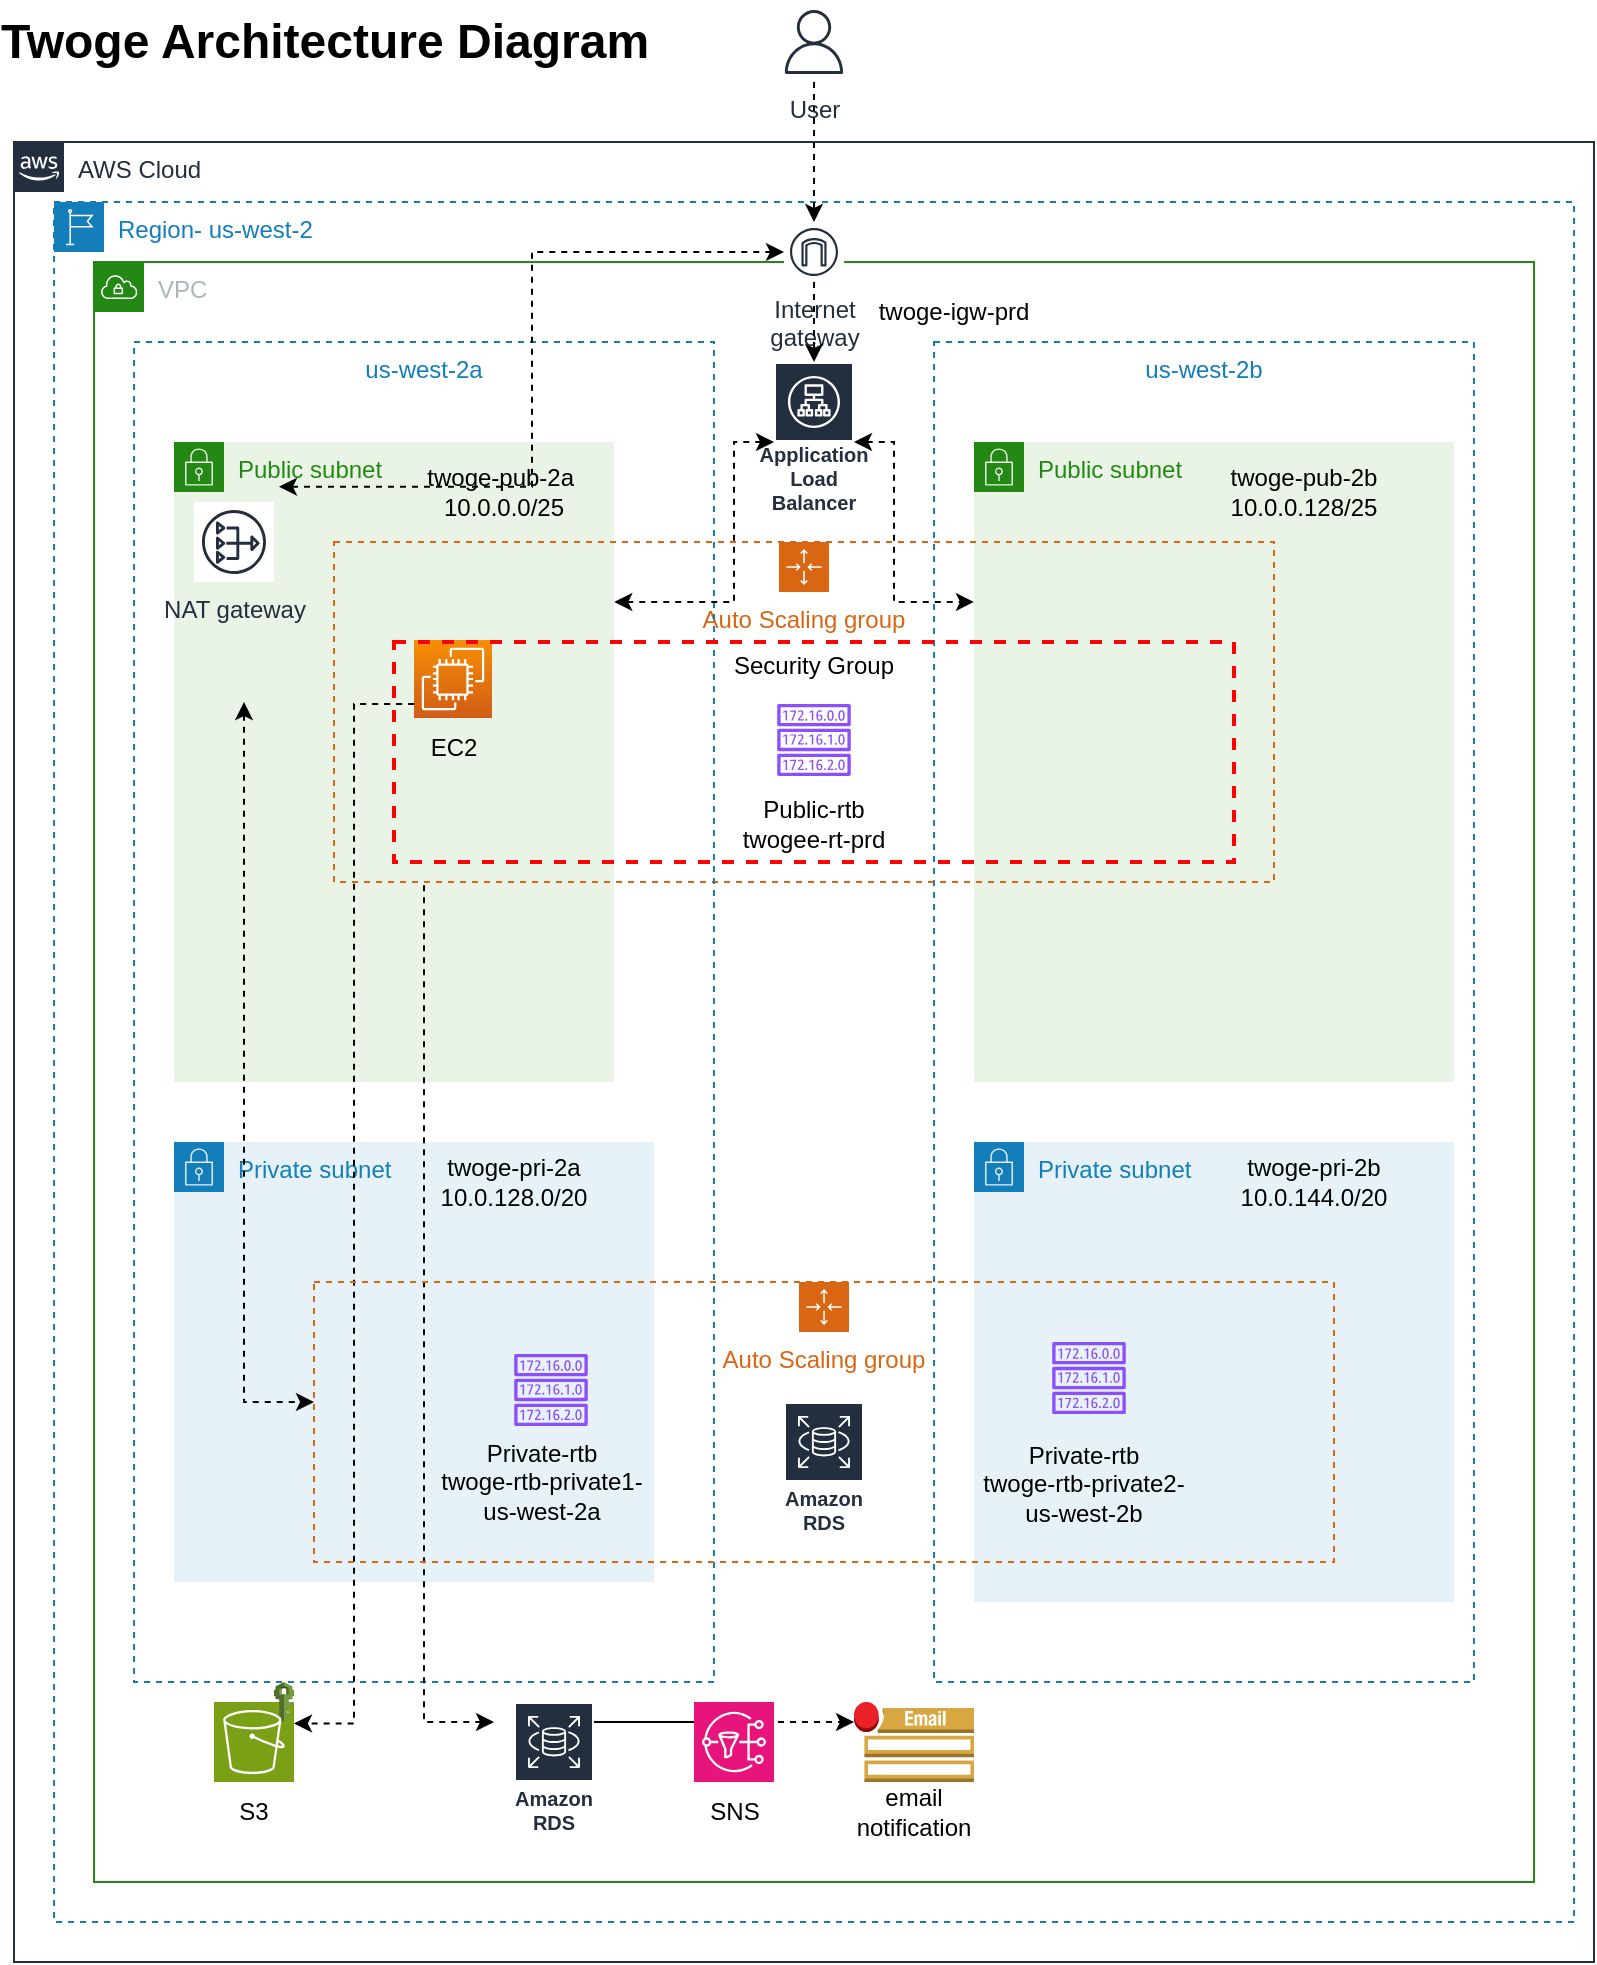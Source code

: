 <mxfile version="22.0.3" type="device">
  <diagram name="Page-1" id="0wF6SM-5mAmLrBUrkueN">
    <mxGraphModel dx="1449" dy="863" grid="1" gridSize="10" guides="1" tooltips="1" connect="1" arrows="1" fold="1" page="1" pageScale="1" pageWidth="850" pageHeight="1100" math="0" shadow="0">
      <root>
        <mxCell id="0" />
        <mxCell id="1" parent="0" />
        <mxCell id="ZuL3mtjbp20FzGaYmmtF-4" value="VPC" style="points=[[0,0],[0.25,0],[0.5,0],[0.75,0],[1,0],[1,0.25],[1,0.5],[1,0.75],[1,1],[0.75,1],[0.5,1],[0.25,1],[0,1],[0,0.75],[0,0.5],[0,0.25]];outlineConnect=0;gradientColor=none;html=1;whiteSpace=wrap;fontSize=12;fontStyle=0;container=1;pointerEvents=0;collapsible=0;recursiveResize=0;shape=mxgraph.aws4.group;grIcon=mxgraph.aws4.group_vpc;strokeColor=#248814;fillColor=none;verticalAlign=top;align=left;spacingLeft=30;fontColor=#AAB7B8;dashed=0;shadow=0;" parent="1" vertex="1">
          <mxGeometry x="60" y="130" width="720" height="810" as="geometry" />
        </mxCell>
        <mxCell id="ZuL3mtjbp20FzGaYmmtF-5" value="us-west-2b" style="fillColor=none;strokeColor=#147EBA;dashed=1;verticalAlign=top;fontStyle=0;fontColor=#147EBA;movable=1;resizable=1;rotatable=1;deletable=1;editable=1;locked=0;connectable=1;" parent="ZuL3mtjbp20FzGaYmmtF-4" vertex="1">
          <mxGeometry x="420" y="40" width="270" height="670" as="geometry" />
        </mxCell>
        <mxCell id="ZuL3mtjbp20FzGaYmmtF-6" value="Public subnet" style="points=[[0,0],[0.25,0],[0.5,0],[0.75,0],[1,0],[1,0.25],[1,0.5],[1,0.75],[1,1],[0.75,1],[0.5,1],[0.25,1],[0,1],[0,0.75],[0,0.5],[0,0.25]];outlineConnect=0;gradientColor=none;html=1;whiteSpace=wrap;fontSize=12;fontStyle=0;container=1;pointerEvents=0;collapsible=0;recursiveResize=0;shape=mxgraph.aws4.group;grIcon=mxgraph.aws4.group_security_group;grStroke=0;strokeColor=#248814;fillColor=#E9F3E6;verticalAlign=top;align=left;spacingLeft=30;fontColor=#248814;dashed=0;" parent="ZuL3mtjbp20FzGaYmmtF-4" vertex="1">
          <mxGeometry x="40" y="90" width="220" height="320" as="geometry" />
        </mxCell>
        <mxCell id="rvo1CKYeoGBimHhZnRRy-10" value="" style="sketch=0;points=[[0,0,0],[0.25,0,0],[0.5,0,0],[0.75,0,0],[1,0,0],[0,1,0],[0.25,1,0],[0.5,1,0],[0.75,1,0],[1,1,0],[0,0.25,0],[0,0.5,0],[0,0.75,0],[1,0.25,0],[1,0.5,0],[1,0.75,0]];outlineConnect=0;fontColor=#232F3E;gradientColor=#F78E04;gradientDirection=north;fillColor=#D05C17;strokeColor=#ffffff;dashed=0;verticalLabelPosition=bottom;verticalAlign=top;align=center;html=1;fontSize=12;fontStyle=0;aspect=fixed;shape=mxgraph.aws4.resourceIcon;resIcon=mxgraph.aws4.ec2;" parent="ZuL3mtjbp20FzGaYmmtF-6" vertex="1">
          <mxGeometry x="120" y="99" width="39" height="39" as="geometry" />
        </mxCell>
        <mxCell id="rvo1CKYeoGBimHhZnRRy-11" value="EC2" style="text;html=1;strokeColor=none;fillColor=none;align=center;verticalAlign=middle;whiteSpace=wrap;rounded=0;" parent="ZuL3mtjbp20FzGaYmmtF-6" vertex="1">
          <mxGeometry x="110" y="138" width="60" height="30" as="geometry" />
        </mxCell>
        <mxCell id="rvo1CKYeoGBimHhZnRRy-7" value="NAT gateway" style="sketch=0;outlineConnect=0;fontColor=#232F3E;gradientColor=none;strokeColor=#232F3E;fillColor=#ffffff;dashed=0;verticalLabelPosition=bottom;verticalAlign=top;align=center;html=1;fontSize=12;fontStyle=0;aspect=fixed;shape=mxgraph.aws4.resourceIcon;resIcon=mxgraph.aws4.nat_gateway;" parent="ZuL3mtjbp20FzGaYmmtF-4" vertex="1">
          <mxGeometry x="50" y="120" width="40" height="40" as="geometry" />
        </mxCell>
        <mxCell id="rvo1CKYeoGBimHhZnRRy-16" value="Private subnet" style="points=[[0,0],[0.25,0],[0.5,0],[0.75,0],[1,0],[1,0.25],[1,0.5],[1,0.75],[1,1],[0.75,1],[0.5,1],[0.25,1],[0,1],[0,0.75],[0,0.5],[0,0.25]];outlineConnect=0;gradientColor=none;html=1;whiteSpace=wrap;fontSize=12;fontStyle=0;container=1;pointerEvents=0;collapsible=0;recursiveResize=0;shape=mxgraph.aws4.group;grIcon=mxgraph.aws4.group_security_group;grStroke=0;strokeColor=#147EBA;fillColor=#E6F2F8;verticalAlign=top;align=left;spacingLeft=30;fontColor=#147EBA;dashed=0;" parent="ZuL3mtjbp20FzGaYmmtF-4" vertex="1">
          <mxGeometry x="40" y="440" width="240" height="220" as="geometry" />
        </mxCell>
        <mxCell id="rvo1CKYeoGBimHhZnRRy-51" value="" style="sketch=0;outlineConnect=0;fontColor=#232F3E;gradientColor=none;fillColor=#8C4FFF;strokeColor=none;dashed=0;verticalLabelPosition=bottom;verticalAlign=top;align=center;html=1;fontSize=12;fontStyle=0;aspect=fixed;pointerEvents=1;shape=mxgraph.aws4.route_table;" parent="rvo1CKYeoGBimHhZnRRy-16" vertex="1">
          <mxGeometry x="170" y="105.95" width="37" height="36.05" as="geometry" />
        </mxCell>
        <mxCell id="rvo1CKYeoGBimHhZnRRy-19" value="Public subnet" style="points=[[0,0],[0.25,0],[0.5,0],[0.75,0],[1,0],[1,0.25],[1,0.5],[1,0.75],[1,1],[0.75,1],[0.5,1],[0.25,1],[0,1],[0,0.75],[0,0.5],[0,0.25]];outlineConnect=0;gradientColor=none;html=1;whiteSpace=wrap;fontSize=12;fontStyle=0;container=1;pointerEvents=0;collapsible=0;recursiveResize=0;shape=mxgraph.aws4.group;grIcon=mxgraph.aws4.group_security_group;grStroke=0;strokeColor=#248814;fillColor=#E9F3E6;verticalAlign=top;align=left;spacingLeft=30;fontColor=#248814;dashed=0;" parent="ZuL3mtjbp20FzGaYmmtF-4" vertex="1">
          <mxGeometry x="440" y="90" width="240" height="320" as="geometry" />
        </mxCell>
        <mxCell id="rvo1CKYeoGBimHhZnRRy-22" value="Auto Scaling group" style="points=[[0,0],[0.25,0],[0.5,0],[0.75,0],[1,0],[1,0.25],[1,0.5],[1,0.75],[1,1],[0.75,1],[0.5,1],[0.25,1],[0,1],[0,0.75],[0,0.5],[0,0.25]];outlineConnect=0;gradientColor=none;html=1;whiteSpace=wrap;fontSize=12;fontStyle=0;container=1;pointerEvents=0;collapsible=0;recursiveResize=0;shape=mxgraph.aws4.groupCenter;grIcon=mxgraph.aws4.group_auto_scaling_group;grStroke=1;strokeColor=#D86613;fillColor=none;verticalAlign=top;align=center;fontColor=#D86613;dashed=1;spacingTop=25;" parent="rvo1CKYeoGBimHhZnRRy-19" vertex="1">
          <mxGeometry x="-320" y="50" width="470" height="170" as="geometry" />
        </mxCell>
        <mxCell id="rvo1CKYeoGBimHhZnRRy-26" value="Private subnet" style="points=[[0,0],[0.25,0],[0.5,0],[0.75,0],[1,0],[1,0.25],[1,0.5],[1,0.75],[1,1],[0.75,1],[0.5,1],[0.25,1],[0,1],[0,0.75],[0,0.5],[0,0.25]];outlineConnect=0;gradientColor=none;html=1;whiteSpace=wrap;fontSize=12;fontStyle=0;container=1;pointerEvents=0;collapsible=0;recursiveResize=0;shape=mxgraph.aws4.group;grIcon=mxgraph.aws4.group_security_group;grStroke=0;strokeColor=#147EBA;fillColor=#E6F2F8;verticalAlign=top;align=left;spacingLeft=30;fontColor=#147EBA;dashed=0;" parent="ZuL3mtjbp20FzGaYmmtF-4" vertex="1">
          <mxGeometry x="440" y="440" width="240" height="230" as="geometry" />
        </mxCell>
        <mxCell id="ZuL3mtjbp20FzGaYmmtF-3" value="Region- us-west-2" style="points=[[0,0],[0.25,0],[0.5,0],[0.75,0],[1,0],[1,0.25],[1,0.5],[1,0.75],[1,1],[0.75,1],[0.5,1],[0.25,1],[0,1],[0,0.75],[0,0.5],[0,0.25]];outlineConnect=0;gradientColor=none;html=1;whiteSpace=wrap;fontSize=12;fontStyle=0;container=1;pointerEvents=0;collapsible=0;recursiveResize=0;shape=mxgraph.aws4.group;grIcon=mxgraph.aws4.group_region;strokeColor=#147EBA;fillColor=none;verticalAlign=top;align=left;spacingLeft=30;fontColor=#147EBA;dashed=1;" parent="1" vertex="1">
          <mxGeometry x="40" y="100" width="760" height="860" as="geometry" />
        </mxCell>
        <mxCell id="rvo1CKYeoGBimHhZnRRy-17" value="us-west-2a" style="fillColor=none;strokeColor=#147EBA;dashed=1;verticalAlign=top;fontStyle=0;fontColor=#147EBA;shadow=0;movable=1;resizable=1;rotatable=1;deletable=1;editable=1;locked=0;connectable=1;" parent="ZuL3mtjbp20FzGaYmmtF-3" vertex="1">
          <mxGeometry x="40" y="70" width="290" height="670" as="geometry" />
        </mxCell>
        <mxCell id="ZuL3mtjbp20FzGaYmmtF-8" value="Internet&#xa;gateway" style="sketch=0;outlineConnect=0;fontColor=#232F3E;gradientColor=none;strokeColor=#232F3E;fillColor=#ffffff;dashed=0;verticalLabelPosition=bottom;verticalAlign=top;align=center;html=1;fontSize=12;fontStyle=0;aspect=fixed;shape=mxgraph.aws4.resourceIcon;resIcon=mxgraph.aws4.internet_gateway;" parent="ZuL3mtjbp20FzGaYmmtF-3" vertex="1">
          <mxGeometry x="365" y="10" width="30" height="30" as="geometry" />
        </mxCell>
        <mxCell id="rvo1CKYeoGBimHhZnRRy-48" value="twoge-pri-2a&lt;br&gt;10.0.128.0/20" style="text;html=1;strokeColor=none;fillColor=none;align=center;verticalAlign=middle;whiteSpace=wrap;rounded=0;" parent="ZuL3mtjbp20FzGaYmmtF-3" vertex="1">
          <mxGeometry x="170" y="470" width="120" height="40" as="geometry" />
        </mxCell>
        <mxCell id="rvo1CKYeoGBimHhZnRRy-50" value="twoge-pri-2b&lt;br&gt;10.0.144.0/20" style="text;html=1;strokeColor=none;fillColor=none;align=center;verticalAlign=middle;whiteSpace=wrap;rounded=0;" parent="ZuL3mtjbp20FzGaYmmtF-3" vertex="1">
          <mxGeometry x="570" y="475" width="120" height="30" as="geometry" />
        </mxCell>
        <mxCell id="rvo1CKYeoGBimHhZnRRy-56" value="twoge-igw-prd" style="text;html=1;strokeColor=none;fillColor=none;align=center;verticalAlign=middle;whiteSpace=wrap;rounded=0;" parent="ZuL3mtjbp20FzGaYmmtF-3" vertex="1">
          <mxGeometry x="410" y="40" width="80" height="30" as="geometry" />
        </mxCell>
        <mxCell id="rvo1CKYeoGBimHhZnRRy-23" value="" style="sketch=0;outlineConnect=0;fontColor=#232F3E;gradientColor=none;fillColor=#8C4FFF;strokeColor=none;dashed=0;verticalLabelPosition=bottom;verticalAlign=top;align=center;html=1;fontSize=12;fontStyle=0;aspect=fixed;pointerEvents=1;shape=mxgraph.aws4.route_table;" parent="ZuL3mtjbp20FzGaYmmtF-3" vertex="1">
          <mxGeometry x="361.5" y="250.95" width="37" height="36.05" as="geometry" />
        </mxCell>
        <mxCell id="rvo1CKYeoGBimHhZnRRy-24" value="Public-rtb&lt;br&gt;twogee-rt-prd" style="text;html=1;strokeColor=none;fillColor=none;align=center;verticalAlign=middle;whiteSpace=wrap;rounded=0;" parent="ZuL3mtjbp20FzGaYmmtF-3" vertex="1">
          <mxGeometry x="330" y="296" width="100" height="30" as="geometry" />
        </mxCell>
        <mxCell id="rvo1CKYeoGBimHhZnRRy-47" value="twoge-pub-2b&lt;br&gt;10.0.0.128/25" style="text;html=1;strokeColor=none;fillColor=none;align=center;verticalAlign=middle;whiteSpace=wrap;rounded=0;" parent="ZuL3mtjbp20FzGaYmmtF-3" vertex="1">
          <mxGeometry x="570" y="140" width="110" height="10" as="geometry" />
        </mxCell>
        <mxCell id="rvo1CKYeoGBimHhZnRRy-63" value="" style="sketch=0;points=[[0,0,0],[0.25,0,0],[0.5,0,0],[0.75,0,0],[1,0,0],[0,1,0],[0.25,1,0],[0.5,1,0],[0.75,1,0],[1,1,0],[0,0.25,0],[0,0.5,0],[0,0.75,0],[1,0.25,0],[1,0.5,0],[1,0.75,0]];outlineConnect=0;fontColor=#232F3E;fillColor=#7AA116;strokeColor=#ffffff;dashed=0;verticalLabelPosition=bottom;verticalAlign=top;align=center;html=1;fontSize=12;fontStyle=0;aspect=fixed;shape=mxgraph.aws4.resourceIcon;resIcon=mxgraph.aws4.s3;" parent="ZuL3mtjbp20FzGaYmmtF-3" vertex="1">
          <mxGeometry x="80" y="750" width="40" height="40" as="geometry" />
        </mxCell>
        <mxCell id="rvo1CKYeoGBimHhZnRRy-64" value="" style="outlineConnect=0;dashed=0;verticalLabelPosition=bottom;verticalAlign=top;align=center;html=1;shape=mxgraph.aws3.iam;fillColor=#759C3E;gradientColor=none;" parent="ZuL3mtjbp20FzGaYmmtF-3" vertex="1">
          <mxGeometry x="110" y="740" width="10" height="20" as="geometry" />
        </mxCell>
        <mxCell id="rvo1CKYeoGBimHhZnRRy-65" style="edgeStyle=elbowEdgeStyle;rounded=0;orthogonalLoop=1;jettySize=auto;html=1;exitX=0.483;exitY=0.266;exitDx=0;exitDy=0;exitPerimeter=0;dashed=1;" parent="ZuL3mtjbp20FzGaYmmtF-3" edge="1">
          <mxGeometry relative="1" as="geometry">
            <mxPoint x="180.07" y="250.95" as="sourcePoint" />
            <mxPoint x="120" y="760.71" as="targetPoint" />
          </mxGeometry>
        </mxCell>
        <mxCell id="rvo1CKYeoGBimHhZnRRy-39" style="rounded=0;orthogonalLoop=1;jettySize=auto;html=1;entryX=0.25;entryY=0.108;entryDx=0;entryDy=0;entryPerimeter=0;edgeStyle=elbowEdgeStyle;startArrow=classic;startFill=1;dashed=1;" parent="ZuL3mtjbp20FzGaYmmtF-3" source="ZuL3mtjbp20FzGaYmmtF-8" target="rvo1CKYeoGBimHhZnRRy-17" edge="1">
          <mxGeometry relative="1" as="geometry" />
        </mxCell>
        <mxCell id="rvo1CKYeoGBimHhZnRRy-49" style="edgeStyle=elbowEdgeStyle;rounded=0;orthogonalLoop=1;jettySize=auto;html=1;exitX=1;exitY=0.75;exitDx=0;exitDy=0;" parent="ZuL3mtjbp20FzGaYmmtF-3" source="rvo1CKYeoGBimHhZnRRy-17" target="rvo1CKYeoGBimHhZnRRy-17" edge="1">
          <mxGeometry relative="1" as="geometry" />
        </mxCell>
        <mxCell id="rvo1CKYeoGBimHhZnRRy-66" value="S3" style="text;html=1;strokeColor=none;fillColor=none;align=center;verticalAlign=middle;whiteSpace=wrap;rounded=0;" parent="ZuL3mtjbp20FzGaYmmtF-3" vertex="1">
          <mxGeometry x="70" y="790" width="60" height="30" as="geometry" />
        </mxCell>
        <mxCell id="ZuL3mtjbp20FzGaYmmtF-1" value="AWS Cloud" style="points=[[0,0],[0.25,0],[0.5,0],[0.75,0],[1,0],[1,0.25],[1,0.5],[1,0.75],[1,1],[0.75,1],[0.5,1],[0.25,1],[0,1],[0,0.75],[0,0.5],[0,0.25]];outlineConnect=0;gradientColor=none;html=1;whiteSpace=wrap;fontSize=12;fontStyle=0;container=1;pointerEvents=0;collapsible=0;recursiveResize=0;shape=mxgraph.aws4.group;grIcon=mxgraph.aws4.group_aws_cloud_alt;strokeColor=#232F3E;fillColor=none;verticalAlign=top;align=left;spacingLeft=30;fontColor=#232F3E;dashed=0;" parent="1" vertex="1">
          <mxGeometry x="20" y="70" width="790" height="910" as="geometry" />
        </mxCell>
        <mxCell id="rvo1CKYeoGBimHhZnRRy-71" style="edgeStyle=elbowEdgeStyle;rounded=0;orthogonalLoop=1;jettySize=auto;html=1;endArrow=none;endFill=0;startArrow=classic;startFill=1;dashed=1;" parent="ZuL3mtjbp20FzGaYmmtF-1" edge="1">
          <mxGeometry relative="1" as="geometry">
            <mxPoint x="205" y="370" as="targetPoint" />
            <mxPoint x="240" y="790" as="sourcePoint" />
            <Array as="points">
              <mxPoint x="205" y="580" />
            </Array>
          </mxGeometry>
        </mxCell>
        <mxCell id="rvo1CKYeoGBimHhZnRRy-77" style="edgeStyle=elbowEdgeStyle;rounded=0;orthogonalLoop=1;jettySize=auto;html=1;dashed=1;" parent="ZuL3mtjbp20FzGaYmmtF-1" source="rvo1CKYeoGBimHhZnRRy-70" target="rvo1CKYeoGBimHhZnRRy-75" edge="1">
          <mxGeometry relative="1" as="geometry">
            <Array as="points">
              <mxPoint x="280" y="790" />
            </Array>
          </mxGeometry>
        </mxCell>
        <mxCell id="rvo1CKYeoGBimHhZnRRy-70" value="" style="sketch=0;points=[[0,0,0],[0.25,0,0],[0.5,0,0],[0.75,0,0],[1,0,0],[0,1,0],[0.25,1,0],[0.5,1,0],[0.75,1,0],[1,1,0],[0,0.25,0],[0,0.5,0],[0,0.75,0],[1,0.25,0],[1,0.5,0],[1,0.75,0]];outlineConnect=0;fontColor=#232F3E;fillColor=#E7157B;strokeColor=#ffffff;dashed=0;verticalLabelPosition=bottom;verticalAlign=top;align=center;html=1;fontSize=12;fontStyle=0;aspect=fixed;shape=mxgraph.aws4.resourceIcon;resIcon=mxgraph.aws4.sns;" parent="ZuL3mtjbp20FzGaYmmtF-1" vertex="1">
          <mxGeometry x="340" y="780" width="40" height="40" as="geometry" />
        </mxCell>
        <mxCell id="rvo1CKYeoGBimHhZnRRy-74" value="SNS" style="text;html=1;strokeColor=none;fillColor=none;align=center;verticalAlign=middle;whiteSpace=wrap;rounded=0;" parent="ZuL3mtjbp20FzGaYmmtF-1" vertex="1">
          <mxGeometry x="325.5" y="820" width="69" height="30" as="geometry" />
        </mxCell>
        <mxCell id="rvo1CKYeoGBimHhZnRRy-75" value="" style="outlineConnect=0;dashed=0;verticalLabelPosition=bottom;verticalAlign=top;align=center;html=1;shape=mxgraph.aws3.email_notification;fillColor=#D9A741;gradientColor=none;" parent="ZuL3mtjbp20FzGaYmmtF-1" vertex="1">
          <mxGeometry x="420" y="780" width="60" height="40" as="geometry" />
        </mxCell>
        <mxCell id="rvo1CKYeoGBimHhZnRRy-79" value="email notification" style="text;html=1;strokeColor=none;fillColor=none;align=center;verticalAlign=middle;whiteSpace=wrap;rounded=0;" parent="ZuL3mtjbp20FzGaYmmtF-1" vertex="1">
          <mxGeometry x="420" y="820" width="60" height="30" as="geometry" />
        </mxCell>
        <mxCell id="rvo1CKYeoGBimHhZnRRy-14" value="Application Load Balancer" style="sketch=0;outlineConnect=0;fontColor=#232F3E;gradientColor=none;strokeColor=#ffffff;fillColor=#232F3E;dashed=0;verticalLabelPosition=middle;verticalAlign=bottom;align=center;html=1;whiteSpace=wrap;fontSize=10;fontStyle=1;spacing=3;shape=mxgraph.aws4.productIcon;prIcon=mxgraph.aws4.application_load_balancer;" parent="ZuL3mtjbp20FzGaYmmtF-1" vertex="1">
          <mxGeometry x="380" y="110" width="40" height="80" as="geometry" />
        </mxCell>
        <mxCell id="NgMYCfGgjuhGA9gmChqL-8" value="Amazon RDS" style="sketch=0;outlineConnect=0;fontColor=#232F3E;gradientColor=none;strokeColor=#ffffff;fillColor=#232F3E;dashed=0;verticalLabelPosition=middle;verticalAlign=bottom;align=center;html=1;whiteSpace=wrap;fontSize=10;fontStyle=1;spacing=3;shape=mxgraph.aws4.productIcon;prIcon=mxgraph.aws4.rds;" vertex="1" parent="ZuL3mtjbp20FzGaYmmtF-1">
          <mxGeometry x="250" y="780" width="40" height="70" as="geometry" />
        </mxCell>
        <mxCell id="ZuL3mtjbp20FzGaYmmtF-2" value="Twoge Architecture Diagram" style="text;strokeColor=none;fillColor=none;html=1;fontSize=24;fontStyle=1;verticalAlign=middle;align=center;" parent="1" vertex="1">
          <mxGeometry x="140" width="70" height="40" as="geometry" />
        </mxCell>
        <mxCell id="rvo1CKYeoGBimHhZnRRy-37" style="edgeStyle=orthogonalEdgeStyle;rounded=0;orthogonalLoop=1;jettySize=auto;html=1;dashed=1;" parent="1" source="rvo1CKYeoGBimHhZnRRy-1" target="ZuL3mtjbp20FzGaYmmtF-8" edge="1">
          <mxGeometry relative="1" as="geometry" />
        </mxCell>
        <mxCell id="rvo1CKYeoGBimHhZnRRy-1" value="User" style="sketch=0;outlineConnect=0;fontColor=#232F3E;gradientColor=none;strokeColor=#232F3E;fillColor=#ffffff;dashed=0;verticalLabelPosition=bottom;verticalAlign=top;align=center;html=1;fontSize=12;fontStyle=0;aspect=fixed;shape=mxgraph.aws4.resourceIcon;resIcon=mxgraph.aws4.user;" parent="1" vertex="1">
          <mxGeometry x="400" width="40" height="40" as="geometry" />
        </mxCell>
        <mxCell id="rvo1CKYeoGBimHhZnRRy-27" value="Auto Scaling group" style="points=[[0,0],[0.25,0],[0.5,0],[0.75,0],[1,0],[1,0.25],[1,0.5],[1,0.75],[1,1],[0.75,1],[0.5,1],[0.25,1],[0,1],[0,0.75],[0,0.5],[0,0.25]];outlineConnect=0;gradientColor=none;html=1;whiteSpace=wrap;fontSize=12;fontStyle=0;container=1;pointerEvents=0;collapsible=0;recursiveResize=0;shape=mxgraph.aws4.groupCenter;grIcon=mxgraph.aws4.group_auto_scaling_group;grStroke=1;strokeColor=#D86613;fillColor=none;verticalAlign=top;align=center;fontColor=#D86613;dashed=1;spacingTop=25;" parent="1" vertex="1">
          <mxGeometry x="170" y="640" width="510" height="140" as="geometry" />
        </mxCell>
        <mxCell id="rvo1CKYeoGBimHhZnRRy-41" value="" style="sketch=0;outlineConnect=0;fontColor=#232F3E;gradientColor=none;fillColor=#8C4FFF;strokeColor=none;dashed=0;verticalLabelPosition=bottom;verticalAlign=top;align=center;html=1;fontSize=12;fontStyle=0;aspect=fixed;pointerEvents=1;shape=mxgraph.aws4.route_table;" parent="rvo1CKYeoGBimHhZnRRy-27" vertex="1">
          <mxGeometry x="369" y="30" width="37" height="36.05" as="geometry" />
        </mxCell>
        <mxCell id="rvo1CKYeoGBimHhZnRRy-42" value="Private-rtb&lt;br&gt;twoge-rtb-private2-us-west-2b" style="text;html=1;strokeColor=none;fillColor=none;align=center;verticalAlign=middle;whiteSpace=wrap;rounded=0;" parent="rvo1CKYeoGBimHhZnRRy-27" vertex="1">
          <mxGeometry x="330" y="72" width="110" height="58" as="geometry" />
        </mxCell>
        <mxCell id="rvo1CKYeoGBimHhZnRRy-52" value="Private-rtb&lt;br&gt;twoge-rtb-private1-us-west-2a" style="text;html=1;strokeColor=none;fillColor=none;align=center;verticalAlign=middle;whiteSpace=wrap;rounded=0;" parent="rvo1CKYeoGBimHhZnRRy-27" vertex="1">
          <mxGeometry x="58" y="80" width="112" height="40" as="geometry" />
        </mxCell>
        <mxCell id="rvo1CKYeoGBimHhZnRRy-67" value="Amazon RDS" style="sketch=0;outlineConnect=0;fontColor=#232F3E;gradientColor=none;strokeColor=#ffffff;fillColor=#232F3E;dashed=0;verticalLabelPosition=middle;verticalAlign=bottom;align=center;html=1;whiteSpace=wrap;fontSize=10;fontStyle=1;spacing=3;shape=mxgraph.aws4.productIcon;prIcon=mxgraph.aws4.rds;" parent="rvo1CKYeoGBimHhZnRRy-27" vertex="1">
          <mxGeometry x="235" y="60" width="40" height="70" as="geometry" />
        </mxCell>
        <mxCell id="rvo1CKYeoGBimHhZnRRy-55" value="" style="edgeStyle=elbowEdgeStyle;rounded=0;orthogonalLoop=1;jettySize=auto;html=1;dashed=1;" parent="1" source="ZuL3mtjbp20FzGaYmmtF-8" target="rvo1CKYeoGBimHhZnRRy-14" edge="1">
          <mxGeometry relative="1" as="geometry" />
        </mxCell>
        <mxCell id="rvo1CKYeoGBimHhZnRRy-58" style="edgeStyle=elbowEdgeStyle;rounded=0;orthogonalLoop=1;jettySize=auto;html=1;elbow=vertical;startArrow=classic;startFill=1;dashed=1;" parent="1" edge="1">
          <mxGeometry relative="1" as="geometry">
            <mxPoint x="135" y="350" as="sourcePoint" />
            <mxPoint x="170" y="700" as="targetPoint" />
            <Array as="points">
              <mxPoint x="140" y="700" />
            </Array>
          </mxGeometry>
        </mxCell>
        <mxCell id="rvo1CKYeoGBimHhZnRRy-45" value="twoge-pub-2a&amp;nbsp;&lt;br&gt;10.0.0.0/25" style="text;html=1;strokeColor=none;fillColor=none;align=center;verticalAlign=middle;whiteSpace=wrap;rounded=0;" parent="1" vertex="1">
          <mxGeometry x="210" y="230" width="110" height="30" as="geometry" />
        </mxCell>
        <mxCell id="NgMYCfGgjuhGA9gmChqL-1" style="edgeStyle=orthogonalEdgeStyle;rounded=0;orthogonalLoop=1;jettySize=auto;html=1;entryX=0.828;entryY=0.194;entryDx=0;entryDy=0;entryPerimeter=0;startArrow=classic;startFill=1;dashed=1;" edge="1" parent="1" source="rvo1CKYeoGBimHhZnRRy-14" target="rvo1CKYeoGBimHhZnRRy-17">
          <mxGeometry relative="1" as="geometry">
            <Array as="points">
              <mxPoint x="380" y="220" />
              <mxPoint x="380" y="300" />
            </Array>
          </mxGeometry>
        </mxCell>
        <mxCell id="NgMYCfGgjuhGA9gmChqL-6" value="Security Group" style="fontStyle=0;verticalAlign=top;align=center;spacingTop=-2;fillColor=none;rounded=0;whiteSpace=wrap;html=1;strokeColor=#FF0000;strokeWidth=2;dashed=1;container=1;collapsible=0;expand=0;recursiveResize=0;" vertex="1" parent="1">
          <mxGeometry x="210" y="320" width="420" height="110" as="geometry" />
        </mxCell>
        <mxCell id="NgMYCfGgjuhGA9gmChqL-3" style="edgeStyle=orthogonalEdgeStyle;rounded=0;orthogonalLoop=1;jettySize=auto;html=1;entryX=0.074;entryY=0.194;entryDx=0;entryDy=0;entryPerimeter=0;startArrow=classic;startFill=1;dashed=1;" edge="1" parent="1" source="rvo1CKYeoGBimHhZnRRy-14" target="ZuL3mtjbp20FzGaYmmtF-5">
          <mxGeometry relative="1" as="geometry" />
        </mxCell>
      </root>
    </mxGraphModel>
  </diagram>
</mxfile>
